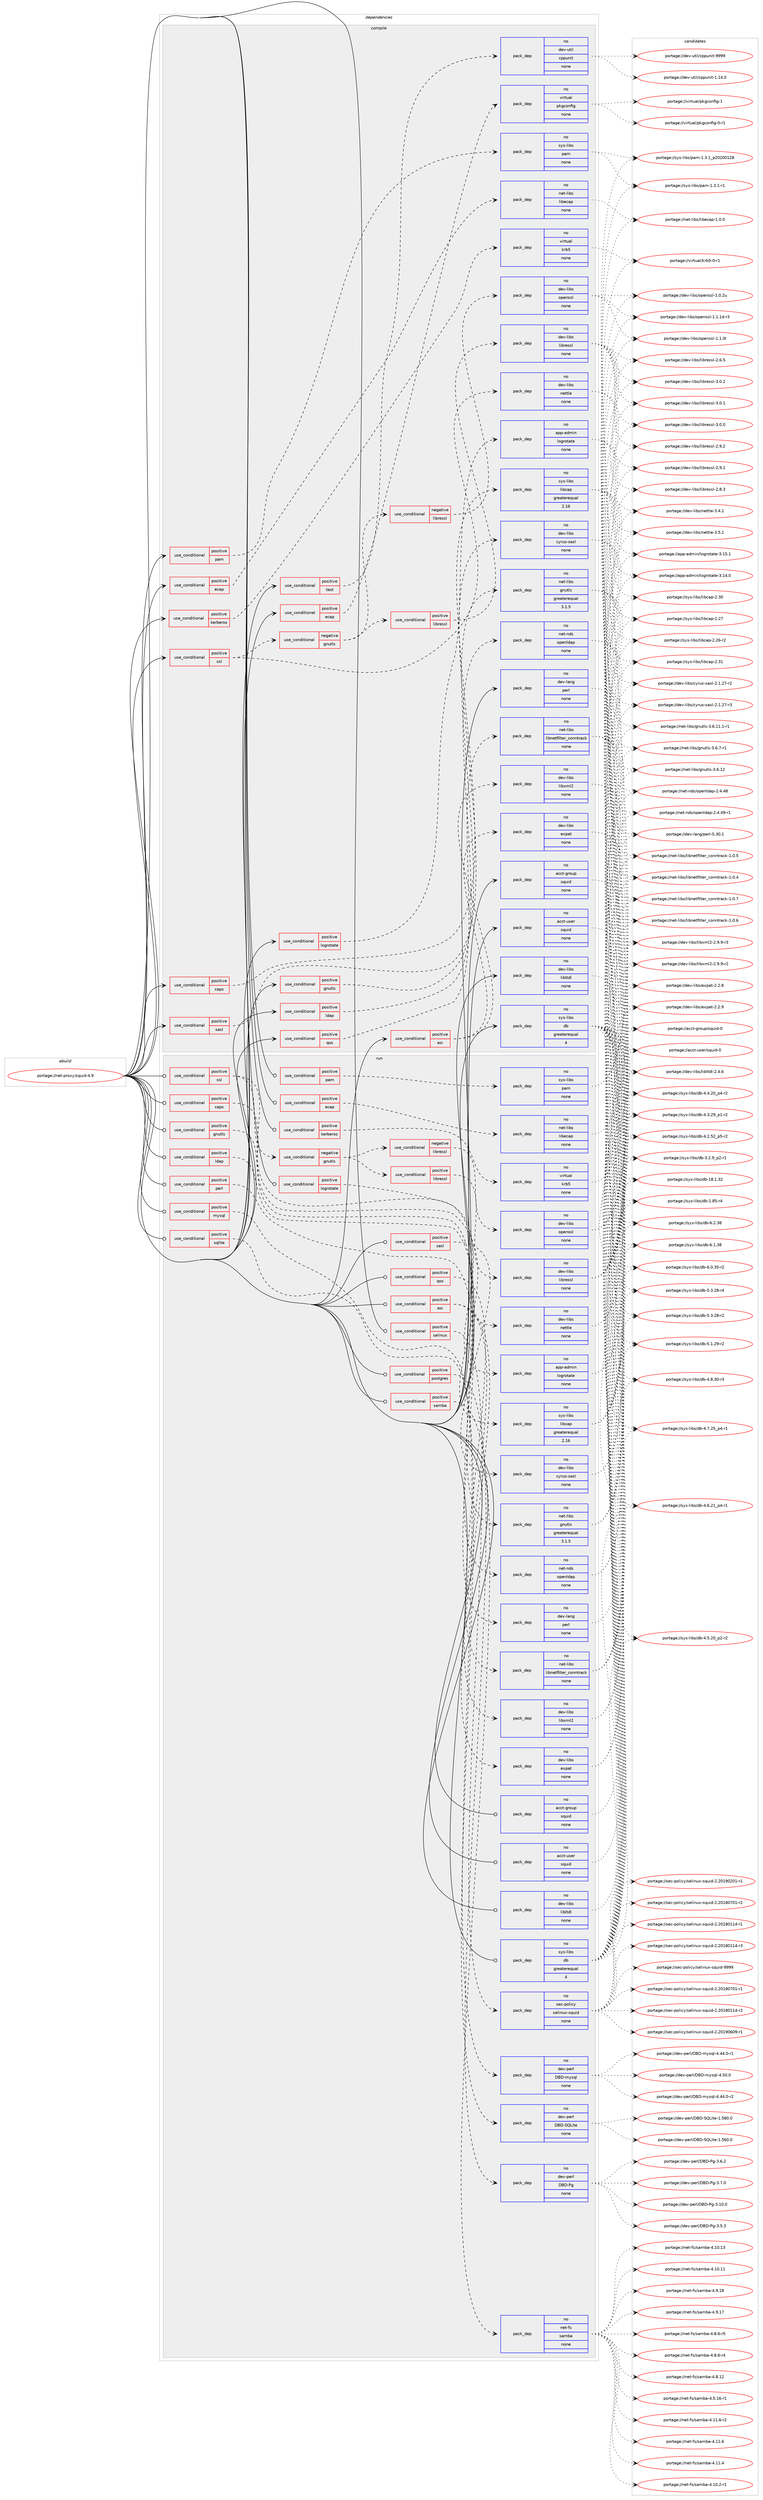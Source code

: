 digraph prolog {

# *************
# Graph options
# *************

newrank=true;
concentrate=true;
compound=true;
graph [rankdir=LR,fontname=Helvetica,fontsize=10,ranksep=1.5];#, ranksep=2.5, nodesep=0.2];
edge  [arrowhead=vee];
node  [fontname=Helvetica,fontsize=10];

# **********
# The ebuild
# **********

subgraph cluster_leftcol {
color=gray;
rank=same;
label=<<i>ebuild</i>>;
id [label="portage://net-proxy/squid-4.9", color=red, width=4, href="../net-proxy/squid-4.9.svg"];
}

# ****************
# The dependencies
# ****************

subgraph cluster_midcol {
color=gray;
label=<<i>dependencies</i>>;
subgraph cluster_compile {
fillcolor="#eeeeee";
style=filled;
label=<<i>compile</i>>;
subgraph cond23055 {
dependency114994 [label=<<TABLE BORDER="0" CELLBORDER="1" CELLSPACING="0" CELLPADDING="4"><TR><TD ROWSPAN="3" CELLPADDING="10">use_conditional</TD></TR><TR><TD>positive</TD></TR><TR><TD>caps</TD></TR></TABLE>>, shape=none, color=red];
subgraph pack90021 {
dependency114995 [label=<<TABLE BORDER="0" CELLBORDER="1" CELLSPACING="0" CELLPADDING="4" WIDTH="220"><TR><TD ROWSPAN="6" CELLPADDING="30">pack_dep</TD></TR><TR><TD WIDTH="110">no</TD></TR><TR><TD>sys-libs</TD></TR><TR><TD>libcap</TD></TR><TR><TD>greaterequal</TD></TR><TR><TD>2.16</TD></TR></TABLE>>, shape=none, color=blue];
}
dependency114994:e -> dependency114995:w [weight=20,style="dashed",arrowhead="vee"];
}
id:e -> dependency114994:w [weight=20,style="solid",arrowhead="vee"];
subgraph cond23056 {
dependency114996 [label=<<TABLE BORDER="0" CELLBORDER="1" CELLSPACING="0" CELLPADDING="4"><TR><TD ROWSPAN="3" CELLPADDING="10">use_conditional</TD></TR><TR><TD>positive</TD></TR><TR><TD>ecap</TD></TR></TABLE>>, shape=none, color=red];
subgraph pack90022 {
dependency114997 [label=<<TABLE BORDER="0" CELLBORDER="1" CELLSPACING="0" CELLPADDING="4" WIDTH="220"><TR><TD ROWSPAN="6" CELLPADDING="30">pack_dep</TD></TR><TR><TD WIDTH="110">no</TD></TR><TR><TD>net-libs</TD></TR><TR><TD>libecap</TD></TR><TR><TD>none</TD></TR><TR><TD></TD></TR></TABLE>>, shape=none, color=blue];
}
dependency114996:e -> dependency114997:w [weight=20,style="dashed",arrowhead="vee"];
}
id:e -> dependency114996:w [weight=20,style="solid",arrowhead="vee"];
subgraph cond23057 {
dependency114998 [label=<<TABLE BORDER="0" CELLBORDER="1" CELLSPACING="0" CELLPADDING="4"><TR><TD ROWSPAN="3" CELLPADDING="10">use_conditional</TD></TR><TR><TD>positive</TD></TR><TR><TD>ecap</TD></TR></TABLE>>, shape=none, color=red];
subgraph pack90023 {
dependency114999 [label=<<TABLE BORDER="0" CELLBORDER="1" CELLSPACING="0" CELLPADDING="4" WIDTH="220"><TR><TD ROWSPAN="6" CELLPADDING="30">pack_dep</TD></TR><TR><TD WIDTH="110">no</TD></TR><TR><TD>virtual</TD></TR><TR><TD>pkgconfig</TD></TR><TR><TD>none</TD></TR><TR><TD></TD></TR></TABLE>>, shape=none, color=blue];
}
dependency114998:e -> dependency114999:w [weight=20,style="dashed",arrowhead="vee"];
}
id:e -> dependency114998:w [weight=20,style="solid",arrowhead="vee"];
subgraph cond23058 {
dependency115000 [label=<<TABLE BORDER="0" CELLBORDER="1" CELLSPACING="0" CELLPADDING="4"><TR><TD ROWSPAN="3" CELLPADDING="10">use_conditional</TD></TR><TR><TD>positive</TD></TR><TR><TD>esi</TD></TR></TABLE>>, shape=none, color=red];
subgraph pack90024 {
dependency115001 [label=<<TABLE BORDER="0" CELLBORDER="1" CELLSPACING="0" CELLPADDING="4" WIDTH="220"><TR><TD ROWSPAN="6" CELLPADDING="30">pack_dep</TD></TR><TR><TD WIDTH="110">no</TD></TR><TR><TD>dev-libs</TD></TR><TR><TD>expat</TD></TR><TR><TD>none</TD></TR><TR><TD></TD></TR></TABLE>>, shape=none, color=blue];
}
dependency115000:e -> dependency115001:w [weight=20,style="dashed",arrowhead="vee"];
subgraph pack90025 {
dependency115002 [label=<<TABLE BORDER="0" CELLBORDER="1" CELLSPACING="0" CELLPADDING="4" WIDTH="220"><TR><TD ROWSPAN="6" CELLPADDING="30">pack_dep</TD></TR><TR><TD WIDTH="110">no</TD></TR><TR><TD>dev-libs</TD></TR><TR><TD>libxml2</TD></TR><TR><TD>none</TD></TR><TR><TD></TD></TR></TABLE>>, shape=none, color=blue];
}
dependency115000:e -> dependency115002:w [weight=20,style="dashed",arrowhead="vee"];
}
id:e -> dependency115000:w [weight=20,style="solid",arrowhead="vee"];
subgraph cond23059 {
dependency115003 [label=<<TABLE BORDER="0" CELLBORDER="1" CELLSPACING="0" CELLPADDING="4"><TR><TD ROWSPAN="3" CELLPADDING="10">use_conditional</TD></TR><TR><TD>positive</TD></TR><TR><TD>gnutls</TD></TR></TABLE>>, shape=none, color=red];
subgraph pack90026 {
dependency115004 [label=<<TABLE BORDER="0" CELLBORDER="1" CELLSPACING="0" CELLPADDING="4" WIDTH="220"><TR><TD ROWSPAN="6" CELLPADDING="30">pack_dep</TD></TR><TR><TD WIDTH="110">no</TD></TR><TR><TD>net-libs</TD></TR><TR><TD>gnutls</TD></TR><TR><TD>greaterequal</TD></TR><TR><TD>3.1.5</TD></TR></TABLE>>, shape=none, color=blue];
}
dependency115003:e -> dependency115004:w [weight=20,style="dashed",arrowhead="vee"];
}
id:e -> dependency115003:w [weight=20,style="solid",arrowhead="vee"];
subgraph cond23060 {
dependency115005 [label=<<TABLE BORDER="0" CELLBORDER="1" CELLSPACING="0" CELLPADDING="4"><TR><TD ROWSPAN="3" CELLPADDING="10">use_conditional</TD></TR><TR><TD>positive</TD></TR><TR><TD>kerberos</TD></TR></TABLE>>, shape=none, color=red];
subgraph pack90027 {
dependency115006 [label=<<TABLE BORDER="0" CELLBORDER="1" CELLSPACING="0" CELLPADDING="4" WIDTH="220"><TR><TD ROWSPAN="6" CELLPADDING="30">pack_dep</TD></TR><TR><TD WIDTH="110">no</TD></TR><TR><TD>virtual</TD></TR><TR><TD>krb5</TD></TR><TR><TD>none</TD></TR><TR><TD></TD></TR></TABLE>>, shape=none, color=blue];
}
dependency115005:e -> dependency115006:w [weight=20,style="dashed",arrowhead="vee"];
}
id:e -> dependency115005:w [weight=20,style="solid",arrowhead="vee"];
subgraph cond23061 {
dependency115007 [label=<<TABLE BORDER="0" CELLBORDER="1" CELLSPACING="0" CELLPADDING="4"><TR><TD ROWSPAN="3" CELLPADDING="10">use_conditional</TD></TR><TR><TD>positive</TD></TR><TR><TD>ldap</TD></TR></TABLE>>, shape=none, color=red];
subgraph pack90028 {
dependency115008 [label=<<TABLE BORDER="0" CELLBORDER="1" CELLSPACING="0" CELLPADDING="4" WIDTH="220"><TR><TD ROWSPAN="6" CELLPADDING="30">pack_dep</TD></TR><TR><TD WIDTH="110">no</TD></TR><TR><TD>net-nds</TD></TR><TR><TD>openldap</TD></TR><TR><TD>none</TD></TR><TR><TD></TD></TR></TABLE>>, shape=none, color=blue];
}
dependency115007:e -> dependency115008:w [weight=20,style="dashed",arrowhead="vee"];
}
id:e -> dependency115007:w [weight=20,style="solid",arrowhead="vee"];
subgraph cond23062 {
dependency115009 [label=<<TABLE BORDER="0" CELLBORDER="1" CELLSPACING="0" CELLPADDING="4"><TR><TD ROWSPAN="3" CELLPADDING="10">use_conditional</TD></TR><TR><TD>positive</TD></TR><TR><TD>logrotate</TD></TR></TABLE>>, shape=none, color=red];
subgraph pack90029 {
dependency115010 [label=<<TABLE BORDER="0" CELLBORDER="1" CELLSPACING="0" CELLPADDING="4" WIDTH="220"><TR><TD ROWSPAN="6" CELLPADDING="30">pack_dep</TD></TR><TR><TD WIDTH="110">no</TD></TR><TR><TD>app-admin</TD></TR><TR><TD>logrotate</TD></TR><TR><TD>none</TD></TR><TR><TD></TD></TR></TABLE>>, shape=none, color=blue];
}
dependency115009:e -> dependency115010:w [weight=20,style="dashed",arrowhead="vee"];
}
id:e -> dependency115009:w [weight=20,style="solid",arrowhead="vee"];
subgraph cond23063 {
dependency115011 [label=<<TABLE BORDER="0" CELLBORDER="1" CELLSPACING="0" CELLPADDING="4"><TR><TD ROWSPAN="3" CELLPADDING="10">use_conditional</TD></TR><TR><TD>positive</TD></TR><TR><TD>pam</TD></TR></TABLE>>, shape=none, color=red];
subgraph pack90030 {
dependency115012 [label=<<TABLE BORDER="0" CELLBORDER="1" CELLSPACING="0" CELLPADDING="4" WIDTH="220"><TR><TD ROWSPAN="6" CELLPADDING="30">pack_dep</TD></TR><TR><TD WIDTH="110">no</TD></TR><TR><TD>sys-libs</TD></TR><TR><TD>pam</TD></TR><TR><TD>none</TD></TR><TR><TD></TD></TR></TABLE>>, shape=none, color=blue];
}
dependency115011:e -> dependency115012:w [weight=20,style="dashed",arrowhead="vee"];
}
id:e -> dependency115011:w [weight=20,style="solid",arrowhead="vee"];
subgraph cond23064 {
dependency115013 [label=<<TABLE BORDER="0" CELLBORDER="1" CELLSPACING="0" CELLPADDING="4"><TR><TD ROWSPAN="3" CELLPADDING="10">use_conditional</TD></TR><TR><TD>positive</TD></TR><TR><TD>qos</TD></TR></TABLE>>, shape=none, color=red];
subgraph pack90031 {
dependency115014 [label=<<TABLE BORDER="0" CELLBORDER="1" CELLSPACING="0" CELLPADDING="4" WIDTH="220"><TR><TD ROWSPAN="6" CELLPADDING="30">pack_dep</TD></TR><TR><TD WIDTH="110">no</TD></TR><TR><TD>net-libs</TD></TR><TR><TD>libnetfilter_conntrack</TD></TR><TR><TD>none</TD></TR><TR><TD></TD></TR></TABLE>>, shape=none, color=blue];
}
dependency115013:e -> dependency115014:w [weight=20,style="dashed",arrowhead="vee"];
}
id:e -> dependency115013:w [weight=20,style="solid",arrowhead="vee"];
subgraph cond23065 {
dependency115015 [label=<<TABLE BORDER="0" CELLBORDER="1" CELLSPACING="0" CELLPADDING="4"><TR><TD ROWSPAN="3" CELLPADDING="10">use_conditional</TD></TR><TR><TD>positive</TD></TR><TR><TD>sasl</TD></TR></TABLE>>, shape=none, color=red];
subgraph pack90032 {
dependency115016 [label=<<TABLE BORDER="0" CELLBORDER="1" CELLSPACING="0" CELLPADDING="4" WIDTH="220"><TR><TD ROWSPAN="6" CELLPADDING="30">pack_dep</TD></TR><TR><TD WIDTH="110">no</TD></TR><TR><TD>dev-libs</TD></TR><TR><TD>cyrus-sasl</TD></TR><TR><TD>none</TD></TR><TR><TD></TD></TR></TABLE>>, shape=none, color=blue];
}
dependency115015:e -> dependency115016:w [weight=20,style="dashed",arrowhead="vee"];
}
id:e -> dependency115015:w [weight=20,style="solid",arrowhead="vee"];
subgraph cond23066 {
dependency115017 [label=<<TABLE BORDER="0" CELLBORDER="1" CELLSPACING="0" CELLPADDING="4"><TR><TD ROWSPAN="3" CELLPADDING="10">use_conditional</TD></TR><TR><TD>positive</TD></TR><TR><TD>ssl</TD></TR></TABLE>>, shape=none, color=red];
subgraph cond23067 {
dependency115018 [label=<<TABLE BORDER="0" CELLBORDER="1" CELLSPACING="0" CELLPADDING="4"><TR><TD ROWSPAN="3" CELLPADDING="10">use_conditional</TD></TR><TR><TD>negative</TD></TR><TR><TD>gnutls</TD></TR></TABLE>>, shape=none, color=red];
subgraph cond23068 {
dependency115019 [label=<<TABLE BORDER="0" CELLBORDER="1" CELLSPACING="0" CELLPADDING="4"><TR><TD ROWSPAN="3" CELLPADDING="10">use_conditional</TD></TR><TR><TD>positive</TD></TR><TR><TD>libressl</TD></TR></TABLE>>, shape=none, color=red];
subgraph pack90033 {
dependency115020 [label=<<TABLE BORDER="0" CELLBORDER="1" CELLSPACING="0" CELLPADDING="4" WIDTH="220"><TR><TD ROWSPAN="6" CELLPADDING="30">pack_dep</TD></TR><TR><TD WIDTH="110">no</TD></TR><TR><TD>dev-libs</TD></TR><TR><TD>libressl</TD></TR><TR><TD>none</TD></TR><TR><TD></TD></TR></TABLE>>, shape=none, color=blue];
}
dependency115019:e -> dependency115020:w [weight=20,style="dashed",arrowhead="vee"];
}
dependency115018:e -> dependency115019:w [weight=20,style="dashed",arrowhead="vee"];
subgraph cond23069 {
dependency115021 [label=<<TABLE BORDER="0" CELLBORDER="1" CELLSPACING="0" CELLPADDING="4"><TR><TD ROWSPAN="3" CELLPADDING="10">use_conditional</TD></TR><TR><TD>negative</TD></TR><TR><TD>libressl</TD></TR></TABLE>>, shape=none, color=red];
subgraph pack90034 {
dependency115022 [label=<<TABLE BORDER="0" CELLBORDER="1" CELLSPACING="0" CELLPADDING="4" WIDTH="220"><TR><TD ROWSPAN="6" CELLPADDING="30">pack_dep</TD></TR><TR><TD WIDTH="110">no</TD></TR><TR><TD>dev-libs</TD></TR><TR><TD>openssl</TD></TR><TR><TD>none</TD></TR><TR><TD></TD></TR></TABLE>>, shape=none, color=blue];
}
dependency115021:e -> dependency115022:w [weight=20,style="dashed",arrowhead="vee"];
}
dependency115018:e -> dependency115021:w [weight=20,style="dashed",arrowhead="vee"];
}
dependency115017:e -> dependency115018:w [weight=20,style="dashed",arrowhead="vee"];
subgraph pack90035 {
dependency115023 [label=<<TABLE BORDER="0" CELLBORDER="1" CELLSPACING="0" CELLPADDING="4" WIDTH="220"><TR><TD ROWSPAN="6" CELLPADDING="30">pack_dep</TD></TR><TR><TD WIDTH="110">no</TD></TR><TR><TD>dev-libs</TD></TR><TR><TD>nettle</TD></TR><TR><TD>none</TD></TR><TR><TD></TD></TR></TABLE>>, shape=none, color=blue];
}
dependency115017:e -> dependency115023:w [weight=20,style="dashed",arrowhead="vee"];
}
id:e -> dependency115017:w [weight=20,style="solid",arrowhead="vee"];
subgraph cond23070 {
dependency115024 [label=<<TABLE BORDER="0" CELLBORDER="1" CELLSPACING="0" CELLPADDING="4"><TR><TD ROWSPAN="3" CELLPADDING="10">use_conditional</TD></TR><TR><TD>positive</TD></TR><TR><TD>test</TD></TR></TABLE>>, shape=none, color=red];
subgraph pack90036 {
dependency115025 [label=<<TABLE BORDER="0" CELLBORDER="1" CELLSPACING="0" CELLPADDING="4" WIDTH="220"><TR><TD ROWSPAN="6" CELLPADDING="30">pack_dep</TD></TR><TR><TD WIDTH="110">no</TD></TR><TR><TD>dev-util</TD></TR><TR><TD>cppunit</TD></TR><TR><TD>none</TD></TR><TR><TD></TD></TR></TABLE>>, shape=none, color=blue];
}
dependency115024:e -> dependency115025:w [weight=20,style="dashed",arrowhead="vee"];
}
id:e -> dependency115024:w [weight=20,style="solid",arrowhead="vee"];
subgraph pack90037 {
dependency115026 [label=<<TABLE BORDER="0" CELLBORDER="1" CELLSPACING="0" CELLPADDING="4" WIDTH="220"><TR><TD ROWSPAN="6" CELLPADDING="30">pack_dep</TD></TR><TR><TD WIDTH="110">no</TD></TR><TR><TD>acct-group</TD></TR><TR><TD>squid</TD></TR><TR><TD>none</TD></TR><TR><TD></TD></TR></TABLE>>, shape=none, color=blue];
}
id:e -> dependency115026:w [weight=20,style="solid",arrowhead="vee"];
subgraph pack90038 {
dependency115027 [label=<<TABLE BORDER="0" CELLBORDER="1" CELLSPACING="0" CELLPADDING="4" WIDTH="220"><TR><TD ROWSPAN="6" CELLPADDING="30">pack_dep</TD></TR><TR><TD WIDTH="110">no</TD></TR><TR><TD>acct-user</TD></TR><TR><TD>squid</TD></TR><TR><TD>none</TD></TR><TR><TD></TD></TR></TABLE>>, shape=none, color=blue];
}
id:e -> dependency115027:w [weight=20,style="solid",arrowhead="vee"];
subgraph pack90039 {
dependency115028 [label=<<TABLE BORDER="0" CELLBORDER="1" CELLSPACING="0" CELLPADDING="4" WIDTH="220"><TR><TD ROWSPAN="6" CELLPADDING="30">pack_dep</TD></TR><TR><TD WIDTH="110">no</TD></TR><TR><TD>dev-lang</TD></TR><TR><TD>perl</TD></TR><TR><TD>none</TD></TR><TR><TD></TD></TR></TABLE>>, shape=none, color=blue];
}
id:e -> dependency115028:w [weight=20,style="solid",arrowhead="vee"];
subgraph pack90040 {
dependency115029 [label=<<TABLE BORDER="0" CELLBORDER="1" CELLSPACING="0" CELLPADDING="4" WIDTH="220"><TR><TD ROWSPAN="6" CELLPADDING="30">pack_dep</TD></TR><TR><TD WIDTH="110">no</TD></TR><TR><TD>dev-libs</TD></TR><TR><TD>libltdl</TD></TR><TR><TD>none</TD></TR><TR><TD></TD></TR></TABLE>>, shape=none, color=blue];
}
id:e -> dependency115029:w [weight=20,style="solid",arrowhead="vee"];
subgraph pack90041 {
dependency115030 [label=<<TABLE BORDER="0" CELLBORDER="1" CELLSPACING="0" CELLPADDING="4" WIDTH="220"><TR><TD ROWSPAN="6" CELLPADDING="30">pack_dep</TD></TR><TR><TD WIDTH="110">no</TD></TR><TR><TD>sys-libs</TD></TR><TR><TD>db</TD></TR><TR><TD>greaterequal</TD></TR><TR><TD>4</TD></TR></TABLE>>, shape=none, color=blue];
}
id:e -> dependency115030:w [weight=20,style="solid",arrowhead="vee"];
}
subgraph cluster_compileandrun {
fillcolor="#eeeeee";
style=filled;
label=<<i>compile and run</i>>;
}
subgraph cluster_run {
fillcolor="#eeeeee";
style=filled;
label=<<i>run</i>>;
subgraph cond23071 {
dependency115031 [label=<<TABLE BORDER="0" CELLBORDER="1" CELLSPACING="0" CELLPADDING="4"><TR><TD ROWSPAN="3" CELLPADDING="10">use_conditional</TD></TR><TR><TD>positive</TD></TR><TR><TD>caps</TD></TR></TABLE>>, shape=none, color=red];
subgraph pack90042 {
dependency115032 [label=<<TABLE BORDER="0" CELLBORDER="1" CELLSPACING="0" CELLPADDING="4" WIDTH="220"><TR><TD ROWSPAN="6" CELLPADDING="30">pack_dep</TD></TR><TR><TD WIDTH="110">no</TD></TR><TR><TD>sys-libs</TD></TR><TR><TD>libcap</TD></TR><TR><TD>greaterequal</TD></TR><TR><TD>2.16</TD></TR></TABLE>>, shape=none, color=blue];
}
dependency115031:e -> dependency115032:w [weight=20,style="dashed",arrowhead="vee"];
}
id:e -> dependency115031:w [weight=20,style="solid",arrowhead="odot"];
subgraph cond23072 {
dependency115033 [label=<<TABLE BORDER="0" CELLBORDER="1" CELLSPACING="0" CELLPADDING="4"><TR><TD ROWSPAN="3" CELLPADDING="10">use_conditional</TD></TR><TR><TD>positive</TD></TR><TR><TD>ecap</TD></TR></TABLE>>, shape=none, color=red];
subgraph pack90043 {
dependency115034 [label=<<TABLE BORDER="0" CELLBORDER="1" CELLSPACING="0" CELLPADDING="4" WIDTH="220"><TR><TD ROWSPAN="6" CELLPADDING="30">pack_dep</TD></TR><TR><TD WIDTH="110">no</TD></TR><TR><TD>net-libs</TD></TR><TR><TD>libecap</TD></TR><TR><TD>none</TD></TR><TR><TD></TD></TR></TABLE>>, shape=none, color=blue];
}
dependency115033:e -> dependency115034:w [weight=20,style="dashed",arrowhead="vee"];
}
id:e -> dependency115033:w [weight=20,style="solid",arrowhead="odot"];
subgraph cond23073 {
dependency115035 [label=<<TABLE BORDER="0" CELLBORDER="1" CELLSPACING="0" CELLPADDING="4"><TR><TD ROWSPAN="3" CELLPADDING="10">use_conditional</TD></TR><TR><TD>positive</TD></TR><TR><TD>esi</TD></TR></TABLE>>, shape=none, color=red];
subgraph pack90044 {
dependency115036 [label=<<TABLE BORDER="0" CELLBORDER="1" CELLSPACING="0" CELLPADDING="4" WIDTH="220"><TR><TD ROWSPAN="6" CELLPADDING="30">pack_dep</TD></TR><TR><TD WIDTH="110">no</TD></TR><TR><TD>dev-libs</TD></TR><TR><TD>expat</TD></TR><TR><TD>none</TD></TR><TR><TD></TD></TR></TABLE>>, shape=none, color=blue];
}
dependency115035:e -> dependency115036:w [weight=20,style="dashed",arrowhead="vee"];
subgraph pack90045 {
dependency115037 [label=<<TABLE BORDER="0" CELLBORDER="1" CELLSPACING="0" CELLPADDING="4" WIDTH="220"><TR><TD ROWSPAN="6" CELLPADDING="30">pack_dep</TD></TR><TR><TD WIDTH="110">no</TD></TR><TR><TD>dev-libs</TD></TR><TR><TD>libxml2</TD></TR><TR><TD>none</TD></TR><TR><TD></TD></TR></TABLE>>, shape=none, color=blue];
}
dependency115035:e -> dependency115037:w [weight=20,style="dashed",arrowhead="vee"];
}
id:e -> dependency115035:w [weight=20,style="solid",arrowhead="odot"];
subgraph cond23074 {
dependency115038 [label=<<TABLE BORDER="0" CELLBORDER="1" CELLSPACING="0" CELLPADDING="4"><TR><TD ROWSPAN="3" CELLPADDING="10">use_conditional</TD></TR><TR><TD>positive</TD></TR><TR><TD>gnutls</TD></TR></TABLE>>, shape=none, color=red];
subgraph pack90046 {
dependency115039 [label=<<TABLE BORDER="0" CELLBORDER="1" CELLSPACING="0" CELLPADDING="4" WIDTH="220"><TR><TD ROWSPAN="6" CELLPADDING="30">pack_dep</TD></TR><TR><TD WIDTH="110">no</TD></TR><TR><TD>net-libs</TD></TR><TR><TD>gnutls</TD></TR><TR><TD>greaterequal</TD></TR><TR><TD>3.1.5</TD></TR></TABLE>>, shape=none, color=blue];
}
dependency115038:e -> dependency115039:w [weight=20,style="dashed",arrowhead="vee"];
}
id:e -> dependency115038:w [weight=20,style="solid",arrowhead="odot"];
subgraph cond23075 {
dependency115040 [label=<<TABLE BORDER="0" CELLBORDER="1" CELLSPACING="0" CELLPADDING="4"><TR><TD ROWSPAN="3" CELLPADDING="10">use_conditional</TD></TR><TR><TD>positive</TD></TR><TR><TD>kerberos</TD></TR></TABLE>>, shape=none, color=red];
subgraph pack90047 {
dependency115041 [label=<<TABLE BORDER="0" CELLBORDER="1" CELLSPACING="0" CELLPADDING="4" WIDTH="220"><TR><TD ROWSPAN="6" CELLPADDING="30">pack_dep</TD></TR><TR><TD WIDTH="110">no</TD></TR><TR><TD>virtual</TD></TR><TR><TD>krb5</TD></TR><TR><TD>none</TD></TR><TR><TD></TD></TR></TABLE>>, shape=none, color=blue];
}
dependency115040:e -> dependency115041:w [weight=20,style="dashed",arrowhead="vee"];
}
id:e -> dependency115040:w [weight=20,style="solid",arrowhead="odot"];
subgraph cond23076 {
dependency115042 [label=<<TABLE BORDER="0" CELLBORDER="1" CELLSPACING="0" CELLPADDING="4"><TR><TD ROWSPAN="3" CELLPADDING="10">use_conditional</TD></TR><TR><TD>positive</TD></TR><TR><TD>ldap</TD></TR></TABLE>>, shape=none, color=red];
subgraph pack90048 {
dependency115043 [label=<<TABLE BORDER="0" CELLBORDER="1" CELLSPACING="0" CELLPADDING="4" WIDTH="220"><TR><TD ROWSPAN="6" CELLPADDING="30">pack_dep</TD></TR><TR><TD WIDTH="110">no</TD></TR><TR><TD>net-nds</TD></TR><TR><TD>openldap</TD></TR><TR><TD>none</TD></TR><TR><TD></TD></TR></TABLE>>, shape=none, color=blue];
}
dependency115042:e -> dependency115043:w [weight=20,style="dashed",arrowhead="vee"];
}
id:e -> dependency115042:w [weight=20,style="solid",arrowhead="odot"];
subgraph cond23077 {
dependency115044 [label=<<TABLE BORDER="0" CELLBORDER="1" CELLSPACING="0" CELLPADDING="4"><TR><TD ROWSPAN="3" CELLPADDING="10">use_conditional</TD></TR><TR><TD>positive</TD></TR><TR><TD>logrotate</TD></TR></TABLE>>, shape=none, color=red];
subgraph pack90049 {
dependency115045 [label=<<TABLE BORDER="0" CELLBORDER="1" CELLSPACING="0" CELLPADDING="4" WIDTH="220"><TR><TD ROWSPAN="6" CELLPADDING="30">pack_dep</TD></TR><TR><TD WIDTH="110">no</TD></TR><TR><TD>app-admin</TD></TR><TR><TD>logrotate</TD></TR><TR><TD>none</TD></TR><TR><TD></TD></TR></TABLE>>, shape=none, color=blue];
}
dependency115044:e -> dependency115045:w [weight=20,style="dashed",arrowhead="vee"];
}
id:e -> dependency115044:w [weight=20,style="solid",arrowhead="odot"];
subgraph cond23078 {
dependency115046 [label=<<TABLE BORDER="0" CELLBORDER="1" CELLSPACING="0" CELLPADDING="4"><TR><TD ROWSPAN="3" CELLPADDING="10">use_conditional</TD></TR><TR><TD>positive</TD></TR><TR><TD>mysql</TD></TR></TABLE>>, shape=none, color=red];
subgraph pack90050 {
dependency115047 [label=<<TABLE BORDER="0" CELLBORDER="1" CELLSPACING="0" CELLPADDING="4" WIDTH="220"><TR><TD ROWSPAN="6" CELLPADDING="30">pack_dep</TD></TR><TR><TD WIDTH="110">no</TD></TR><TR><TD>dev-perl</TD></TR><TR><TD>DBD-mysql</TD></TR><TR><TD>none</TD></TR><TR><TD></TD></TR></TABLE>>, shape=none, color=blue];
}
dependency115046:e -> dependency115047:w [weight=20,style="dashed",arrowhead="vee"];
}
id:e -> dependency115046:w [weight=20,style="solid",arrowhead="odot"];
subgraph cond23079 {
dependency115048 [label=<<TABLE BORDER="0" CELLBORDER="1" CELLSPACING="0" CELLPADDING="4"><TR><TD ROWSPAN="3" CELLPADDING="10">use_conditional</TD></TR><TR><TD>positive</TD></TR><TR><TD>pam</TD></TR></TABLE>>, shape=none, color=red];
subgraph pack90051 {
dependency115049 [label=<<TABLE BORDER="0" CELLBORDER="1" CELLSPACING="0" CELLPADDING="4" WIDTH="220"><TR><TD ROWSPAN="6" CELLPADDING="30">pack_dep</TD></TR><TR><TD WIDTH="110">no</TD></TR><TR><TD>sys-libs</TD></TR><TR><TD>pam</TD></TR><TR><TD>none</TD></TR><TR><TD></TD></TR></TABLE>>, shape=none, color=blue];
}
dependency115048:e -> dependency115049:w [weight=20,style="dashed",arrowhead="vee"];
}
id:e -> dependency115048:w [weight=20,style="solid",arrowhead="odot"];
subgraph cond23080 {
dependency115050 [label=<<TABLE BORDER="0" CELLBORDER="1" CELLSPACING="0" CELLPADDING="4"><TR><TD ROWSPAN="3" CELLPADDING="10">use_conditional</TD></TR><TR><TD>positive</TD></TR><TR><TD>perl</TD></TR></TABLE>>, shape=none, color=red];
subgraph pack90052 {
dependency115051 [label=<<TABLE BORDER="0" CELLBORDER="1" CELLSPACING="0" CELLPADDING="4" WIDTH="220"><TR><TD ROWSPAN="6" CELLPADDING="30">pack_dep</TD></TR><TR><TD WIDTH="110">no</TD></TR><TR><TD>dev-lang</TD></TR><TR><TD>perl</TD></TR><TR><TD>none</TD></TR><TR><TD></TD></TR></TABLE>>, shape=none, color=blue];
}
dependency115050:e -> dependency115051:w [weight=20,style="dashed",arrowhead="vee"];
}
id:e -> dependency115050:w [weight=20,style="solid",arrowhead="odot"];
subgraph cond23081 {
dependency115052 [label=<<TABLE BORDER="0" CELLBORDER="1" CELLSPACING="0" CELLPADDING="4"><TR><TD ROWSPAN="3" CELLPADDING="10">use_conditional</TD></TR><TR><TD>positive</TD></TR><TR><TD>postgres</TD></TR></TABLE>>, shape=none, color=red];
subgraph pack90053 {
dependency115053 [label=<<TABLE BORDER="0" CELLBORDER="1" CELLSPACING="0" CELLPADDING="4" WIDTH="220"><TR><TD ROWSPAN="6" CELLPADDING="30">pack_dep</TD></TR><TR><TD WIDTH="110">no</TD></TR><TR><TD>dev-perl</TD></TR><TR><TD>DBD-Pg</TD></TR><TR><TD>none</TD></TR><TR><TD></TD></TR></TABLE>>, shape=none, color=blue];
}
dependency115052:e -> dependency115053:w [weight=20,style="dashed",arrowhead="vee"];
}
id:e -> dependency115052:w [weight=20,style="solid",arrowhead="odot"];
subgraph cond23082 {
dependency115054 [label=<<TABLE BORDER="0" CELLBORDER="1" CELLSPACING="0" CELLPADDING="4"><TR><TD ROWSPAN="3" CELLPADDING="10">use_conditional</TD></TR><TR><TD>positive</TD></TR><TR><TD>qos</TD></TR></TABLE>>, shape=none, color=red];
subgraph pack90054 {
dependency115055 [label=<<TABLE BORDER="0" CELLBORDER="1" CELLSPACING="0" CELLPADDING="4" WIDTH="220"><TR><TD ROWSPAN="6" CELLPADDING="30">pack_dep</TD></TR><TR><TD WIDTH="110">no</TD></TR><TR><TD>net-libs</TD></TR><TR><TD>libnetfilter_conntrack</TD></TR><TR><TD>none</TD></TR><TR><TD></TD></TR></TABLE>>, shape=none, color=blue];
}
dependency115054:e -> dependency115055:w [weight=20,style="dashed",arrowhead="vee"];
}
id:e -> dependency115054:w [weight=20,style="solid",arrowhead="odot"];
subgraph cond23083 {
dependency115056 [label=<<TABLE BORDER="0" CELLBORDER="1" CELLSPACING="0" CELLPADDING="4"><TR><TD ROWSPAN="3" CELLPADDING="10">use_conditional</TD></TR><TR><TD>positive</TD></TR><TR><TD>samba</TD></TR></TABLE>>, shape=none, color=red];
subgraph pack90055 {
dependency115057 [label=<<TABLE BORDER="0" CELLBORDER="1" CELLSPACING="0" CELLPADDING="4" WIDTH="220"><TR><TD ROWSPAN="6" CELLPADDING="30">pack_dep</TD></TR><TR><TD WIDTH="110">no</TD></TR><TR><TD>net-fs</TD></TR><TR><TD>samba</TD></TR><TR><TD>none</TD></TR><TR><TD></TD></TR></TABLE>>, shape=none, color=blue];
}
dependency115056:e -> dependency115057:w [weight=20,style="dashed",arrowhead="vee"];
}
id:e -> dependency115056:w [weight=20,style="solid",arrowhead="odot"];
subgraph cond23084 {
dependency115058 [label=<<TABLE BORDER="0" CELLBORDER="1" CELLSPACING="0" CELLPADDING="4"><TR><TD ROWSPAN="3" CELLPADDING="10">use_conditional</TD></TR><TR><TD>positive</TD></TR><TR><TD>sasl</TD></TR></TABLE>>, shape=none, color=red];
subgraph pack90056 {
dependency115059 [label=<<TABLE BORDER="0" CELLBORDER="1" CELLSPACING="0" CELLPADDING="4" WIDTH="220"><TR><TD ROWSPAN="6" CELLPADDING="30">pack_dep</TD></TR><TR><TD WIDTH="110">no</TD></TR><TR><TD>dev-libs</TD></TR><TR><TD>cyrus-sasl</TD></TR><TR><TD>none</TD></TR><TR><TD></TD></TR></TABLE>>, shape=none, color=blue];
}
dependency115058:e -> dependency115059:w [weight=20,style="dashed",arrowhead="vee"];
}
id:e -> dependency115058:w [weight=20,style="solid",arrowhead="odot"];
subgraph cond23085 {
dependency115060 [label=<<TABLE BORDER="0" CELLBORDER="1" CELLSPACING="0" CELLPADDING="4"><TR><TD ROWSPAN="3" CELLPADDING="10">use_conditional</TD></TR><TR><TD>positive</TD></TR><TR><TD>selinux</TD></TR></TABLE>>, shape=none, color=red];
subgraph pack90057 {
dependency115061 [label=<<TABLE BORDER="0" CELLBORDER="1" CELLSPACING="0" CELLPADDING="4" WIDTH="220"><TR><TD ROWSPAN="6" CELLPADDING="30">pack_dep</TD></TR><TR><TD WIDTH="110">no</TD></TR><TR><TD>sec-policy</TD></TR><TR><TD>selinux-squid</TD></TR><TR><TD>none</TD></TR><TR><TD></TD></TR></TABLE>>, shape=none, color=blue];
}
dependency115060:e -> dependency115061:w [weight=20,style="dashed",arrowhead="vee"];
}
id:e -> dependency115060:w [weight=20,style="solid",arrowhead="odot"];
subgraph cond23086 {
dependency115062 [label=<<TABLE BORDER="0" CELLBORDER="1" CELLSPACING="0" CELLPADDING="4"><TR><TD ROWSPAN="3" CELLPADDING="10">use_conditional</TD></TR><TR><TD>positive</TD></TR><TR><TD>sqlite</TD></TR></TABLE>>, shape=none, color=red];
subgraph pack90058 {
dependency115063 [label=<<TABLE BORDER="0" CELLBORDER="1" CELLSPACING="0" CELLPADDING="4" WIDTH="220"><TR><TD ROWSPAN="6" CELLPADDING="30">pack_dep</TD></TR><TR><TD WIDTH="110">no</TD></TR><TR><TD>dev-perl</TD></TR><TR><TD>DBD-SQLite</TD></TR><TR><TD>none</TD></TR><TR><TD></TD></TR></TABLE>>, shape=none, color=blue];
}
dependency115062:e -> dependency115063:w [weight=20,style="dashed",arrowhead="vee"];
}
id:e -> dependency115062:w [weight=20,style="solid",arrowhead="odot"];
subgraph cond23087 {
dependency115064 [label=<<TABLE BORDER="0" CELLBORDER="1" CELLSPACING="0" CELLPADDING="4"><TR><TD ROWSPAN="3" CELLPADDING="10">use_conditional</TD></TR><TR><TD>positive</TD></TR><TR><TD>ssl</TD></TR></TABLE>>, shape=none, color=red];
subgraph cond23088 {
dependency115065 [label=<<TABLE BORDER="0" CELLBORDER="1" CELLSPACING="0" CELLPADDING="4"><TR><TD ROWSPAN="3" CELLPADDING="10">use_conditional</TD></TR><TR><TD>negative</TD></TR><TR><TD>gnutls</TD></TR></TABLE>>, shape=none, color=red];
subgraph cond23089 {
dependency115066 [label=<<TABLE BORDER="0" CELLBORDER="1" CELLSPACING="0" CELLPADDING="4"><TR><TD ROWSPAN="3" CELLPADDING="10">use_conditional</TD></TR><TR><TD>positive</TD></TR><TR><TD>libressl</TD></TR></TABLE>>, shape=none, color=red];
subgraph pack90059 {
dependency115067 [label=<<TABLE BORDER="0" CELLBORDER="1" CELLSPACING="0" CELLPADDING="4" WIDTH="220"><TR><TD ROWSPAN="6" CELLPADDING="30">pack_dep</TD></TR><TR><TD WIDTH="110">no</TD></TR><TR><TD>dev-libs</TD></TR><TR><TD>libressl</TD></TR><TR><TD>none</TD></TR><TR><TD></TD></TR></TABLE>>, shape=none, color=blue];
}
dependency115066:e -> dependency115067:w [weight=20,style="dashed",arrowhead="vee"];
}
dependency115065:e -> dependency115066:w [weight=20,style="dashed",arrowhead="vee"];
subgraph cond23090 {
dependency115068 [label=<<TABLE BORDER="0" CELLBORDER="1" CELLSPACING="0" CELLPADDING="4"><TR><TD ROWSPAN="3" CELLPADDING="10">use_conditional</TD></TR><TR><TD>negative</TD></TR><TR><TD>libressl</TD></TR></TABLE>>, shape=none, color=red];
subgraph pack90060 {
dependency115069 [label=<<TABLE BORDER="0" CELLBORDER="1" CELLSPACING="0" CELLPADDING="4" WIDTH="220"><TR><TD ROWSPAN="6" CELLPADDING="30">pack_dep</TD></TR><TR><TD WIDTH="110">no</TD></TR><TR><TD>dev-libs</TD></TR><TR><TD>openssl</TD></TR><TR><TD>none</TD></TR><TR><TD></TD></TR></TABLE>>, shape=none, color=blue];
}
dependency115068:e -> dependency115069:w [weight=20,style="dashed",arrowhead="vee"];
}
dependency115065:e -> dependency115068:w [weight=20,style="dashed",arrowhead="vee"];
}
dependency115064:e -> dependency115065:w [weight=20,style="dashed",arrowhead="vee"];
subgraph pack90061 {
dependency115070 [label=<<TABLE BORDER="0" CELLBORDER="1" CELLSPACING="0" CELLPADDING="4" WIDTH="220"><TR><TD ROWSPAN="6" CELLPADDING="30">pack_dep</TD></TR><TR><TD WIDTH="110">no</TD></TR><TR><TD>dev-libs</TD></TR><TR><TD>nettle</TD></TR><TR><TD>none</TD></TR><TR><TD></TD></TR></TABLE>>, shape=none, color=blue];
}
dependency115064:e -> dependency115070:w [weight=20,style="dashed",arrowhead="vee"];
}
id:e -> dependency115064:w [weight=20,style="solid",arrowhead="odot"];
subgraph pack90062 {
dependency115071 [label=<<TABLE BORDER="0" CELLBORDER="1" CELLSPACING="0" CELLPADDING="4" WIDTH="220"><TR><TD ROWSPAN="6" CELLPADDING="30">pack_dep</TD></TR><TR><TD WIDTH="110">no</TD></TR><TR><TD>acct-group</TD></TR><TR><TD>squid</TD></TR><TR><TD>none</TD></TR><TR><TD></TD></TR></TABLE>>, shape=none, color=blue];
}
id:e -> dependency115071:w [weight=20,style="solid",arrowhead="odot"];
subgraph pack90063 {
dependency115072 [label=<<TABLE BORDER="0" CELLBORDER="1" CELLSPACING="0" CELLPADDING="4" WIDTH="220"><TR><TD ROWSPAN="6" CELLPADDING="30">pack_dep</TD></TR><TR><TD WIDTH="110">no</TD></TR><TR><TD>acct-user</TD></TR><TR><TD>squid</TD></TR><TR><TD>none</TD></TR><TR><TD></TD></TR></TABLE>>, shape=none, color=blue];
}
id:e -> dependency115072:w [weight=20,style="solid",arrowhead="odot"];
subgraph pack90064 {
dependency115073 [label=<<TABLE BORDER="0" CELLBORDER="1" CELLSPACING="0" CELLPADDING="4" WIDTH="220"><TR><TD ROWSPAN="6" CELLPADDING="30">pack_dep</TD></TR><TR><TD WIDTH="110">no</TD></TR><TR><TD>dev-libs</TD></TR><TR><TD>libltdl</TD></TR><TR><TD>none</TD></TR><TR><TD></TD></TR></TABLE>>, shape=none, color=blue];
}
id:e -> dependency115073:w [weight=20,style="solid",arrowhead="odot"];
subgraph pack90065 {
dependency115074 [label=<<TABLE BORDER="0" CELLBORDER="1" CELLSPACING="0" CELLPADDING="4" WIDTH="220"><TR><TD ROWSPAN="6" CELLPADDING="30">pack_dep</TD></TR><TR><TD WIDTH="110">no</TD></TR><TR><TD>sys-libs</TD></TR><TR><TD>db</TD></TR><TR><TD>greaterequal</TD></TR><TR><TD>4</TD></TR></TABLE>>, shape=none, color=blue];
}
id:e -> dependency115074:w [weight=20,style="solid",arrowhead="odot"];
}
}

# **************
# The candidates
# **************

subgraph cluster_choices {
rank=same;
color=gray;
label=<<i>candidates</i>>;

subgraph choice90021 {
color=black;
nodesep=1;
choice1151211154510810598115471081059899971124550465149 [label="portage://sys-libs/libcap-2.31", color=red, width=4,href="../sys-libs/libcap-2.31.svg"];
choice1151211154510810598115471081059899971124550465148 [label="portage://sys-libs/libcap-2.30", color=red, width=4,href="../sys-libs/libcap-2.30.svg"];
choice1151211154510810598115471081059899971124550465055 [label="portage://sys-libs/libcap-2.27", color=red, width=4,href="../sys-libs/libcap-2.27.svg"];
choice11512111545108105981154710810598999711245504650544511450 [label="portage://sys-libs/libcap-2.26-r2", color=red, width=4,href="../sys-libs/libcap-2.26-r2.svg"];
dependency114995:e -> choice1151211154510810598115471081059899971124550465149:w [style=dotted,weight="100"];
dependency114995:e -> choice1151211154510810598115471081059899971124550465148:w [style=dotted,weight="100"];
dependency114995:e -> choice1151211154510810598115471081059899971124550465055:w [style=dotted,weight="100"];
dependency114995:e -> choice11512111545108105981154710810598999711245504650544511450:w [style=dotted,weight="100"];
}
subgraph choice90022 {
color=black;
nodesep=1;
choice110101116451081059811547108105981019997112454946484648 [label="portage://net-libs/libecap-1.0.0", color=red, width=4,href="../net-libs/libecap-1.0.0.svg"];
dependency114997:e -> choice110101116451081059811547108105981019997112454946484648:w [style=dotted,weight="100"];
}
subgraph choice90023 {
color=black;
nodesep=1;
choice1181051141161179710847112107103991111101021051034549 [label="portage://virtual/pkgconfig-1", color=red, width=4,href="../virtual/pkgconfig-1.svg"];
choice11810511411611797108471121071039911111010210510345484511449 [label="portage://virtual/pkgconfig-0-r1", color=red, width=4,href="../virtual/pkgconfig-0-r1.svg"];
dependency114999:e -> choice1181051141161179710847112107103991111101021051034549:w [style=dotted,weight="100"];
dependency114999:e -> choice11810511411611797108471121071039911111010210510345484511449:w [style=dotted,weight="100"];
}
subgraph choice90024 {
color=black;
nodesep=1;
choice10010111845108105981154710112011297116455046504657 [label="portage://dev-libs/expat-2.2.9", color=red, width=4,href="../dev-libs/expat-2.2.9.svg"];
choice10010111845108105981154710112011297116455046504656 [label="portage://dev-libs/expat-2.2.8", color=red, width=4,href="../dev-libs/expat-2.2.8.svg"];
dependency115001:e -> choice10010111845108105981154710112011297116455046504657:w [style=dotted,weight="100"];
dependency115001:e -> choice10010111845108105981154710112011297116455046504656:w [style=dotted,weight="100"];
}
subgraph choice90025 {
color=black;
nodesep=1;
choice10010111845108105981154710810598120109108504550465746574511451 [label="portage://dev-libs/libxml2-2.9.9-r3", color=red, width=4,href="../dev-libs/libxml2-2.9.9-r3.svg"];
choice10010111845108105981154710810598120109108504550465746574511450 [label="portage://dev-libs/libxml2-2.9.9-r2", color=red, width=4,href="../dev-libs/libxml2-2.9.9-r2.svg"];
dependency115002:e -> choice10010111845108105981154710810598120109108504550465746574511451:w [style=dotted,weight="100"];
dependency115002:e -> choice10010111845108105981154710810598120109108504550465746574511450:w [style=dotted,weight="100"];
}
subgraph choice90026 {
color=black;
nodesep=1;
choice1101011164510810598115471031101171161081154551465446554511449 [label="portage://net-libs/gnutls-3.6.7-r1", color=red, width=4,href="../net-libs/gnutls-3.6.7-r1.svg"];
choice11010111645108105981154710311011711610811545514654464950 [label="portage://net-libs/gnutls-3.6.12", color=red, width=4,href="../net-libs/gnutls-3.6.12.svg"];
choice1101011164510810598115471031101171161081154551465446494946494511449 [label="portage://net-libs/gnutls-3.6.11.1-r1", color=red, width=4,href="../net-libs/gnutls-3.6.11.1-r1.svg"];
dependency115004:e -> choice1101011164510810598115471031101171161081154551465446554511449:w [style=dotted,weight="100"];
dependency115004:e -> choice11010111645108105981154710311011711610811545514654464950:w [style=dotted,weight="100"];
dependency115004:e -> choice1101011164510810598115471031101171161081154551465446494946494511449:w [style=dotted,weight="100"];
}
subgraph choice90027 {
color=black;
nodesep=1;
choice1181051141161179710847107114985345484511449 [label="portage://virtual/krb5-0-r1", color=red, width=4,href="../virtual/krb5-0-r1.svg"];
dependency115006:e -> choice1181051141161179710847107114985345484511449:w [style=dotted,weight="100"];
}
subgraph choice90028 {
color=black;
nodesep=1;
choice110101116451101001154711111210111010810097112455046524652574511449 [label="portage://net-nds/openldap-2.4.49-r1", color=red, width=4,href="../net-nds/openldap-2.4.49-r1.svg"];
choice11010111645110100115471111121011101081009711245504652465256 [label="portage://net-nds/openldap-2.4.48", color=red, width=4,href="../net-nds/openldap-2.4.48.svg"];
dependency115008:e -> choice110101116451101001154711111210111010810097112455046524652574511449:w [style=dotted,weight="100"];
dependency115008:e -> choice11010111645110100115471111121011101081009711245504652465256:w [style=dotted,weight="100"];
}
subgraph choice90029 {
color=black;
nodesep=1;
choice971121124597100109105110471081111031141111169711610145514649534649 [label="portage://app-admin/logrotate-3.15.1", color=red, width=4,href="../app-admin/logrotate-3.15.1.svg"];
choice971121124597100109105110471081111031141111169711610145514649524648 [label="portage://app-admin/logrotate-3.14.0", color=red, width=4,href="../app-admin/logrotate-3.14.0.svg"];
dependency115010:e -> choice971121124597100109105110471081111031141111169711610145514649534649:w [style=dotted,weight="100"];
dependency115010:e -> choice971121124597100109105110471081111031141111169711610145514649524648:w [style=dotted,weight="100"];
}
subgraph choice90030 {
color=black;
nodesep=1;
choice11512111545108105981154711297109454946514649951125048504848495056 [label="portage://sys-libs/pam-1.3.1_p20200128", color=red, width=4,href="../sys-libs/pam-1.3.1_p20200128.svg"];
choice115121115451081059811547112971094549465146494511449 [label="portage://sys-libs/pam-1.3.1-r1", color=red, width=4,href="../sys-libs/pam-1.3.1-r1.svg"];
dependency115012:e -> choice11512111545108105981154711297109454946514649951125048504848495056:w [style=dotted,weight="100"];
dependency115012:e -> choice115121115451081059811547112971094549465146494511449:w [style=dotted,weight="100"];
}
subgraph choice90031 {
color=black;
nodesep=1;
choice1101011164510810598115471081059811010111610210510811610111495991111101101161149799107454946484655 [label="portage://net-libs/libnetfilter_conntrack-1.0.7", color=red, width=4,href="../net-libs/libnetfilter_conntrack-1.0.7.svg"];
choice1101011164510810598115471081059811010111610210510811610111495991111101101161149799107454946484654 [label="portage://net-libs/libnetfilter_conntrack-1.0.6", color=red, width=4,href="../net-libs/libnetfilter_conntrack-1.0.6.svg"];
choice1101011164510810598115471081059811010111610210510811610111495991111101101161149799107454946484653 [label="portage://net-libs/libnetfilter_conntrack-1.0.5", color=red, width=4,href="../net-libs/libnetfilter_conntrack-1.0.5.svg"];
choice1101011164510810598115471081059811010111610210510811610111495991111101101161149799107454946484652 [label="portage://net-libs/libnetfilter_conntrack-1.0.4", color=red, width=4,href="../net-libs/libnetfilter_conntrack-1.0.4.svg"];
dependency115014:e -> choice1101011164510810598115471081059811010111610210510811610111495991111101101161149799107454946484655:w [style=dotted,weight="100"];
dependency115014:e -> choice1101011164510810598115471081059811010111610210510811610111495991111101101161149799107454946484654:w [style=dotted,weight="100"];
dependency115014:e -> choice1101011164510810598115471081059811010111610210510811610111495991111101101161149799107454946484653:w [style=dotted,weight="100"];
dependency115014:e -> choice1101011164510810598115471081059811010111610210510811610111495991111101101161149799107454946484652:w [style=dotted,weight="100"];
}
subgraph choice90032 {
color=black;
nodesep=1;
choice100101118451081059811547991211141171154511597115108455046494650554511451 [label="portage://dev-libs/cyrus-sasl-2.1.27-r3", color=red, width=4,href="../dev-libs/cyrus-sasl-2.1.27-r3.svg"];
choice100101118451081059811547991211141171154511597115108455046494650554511450 [label="portage://dev-libs/cyrus-sasl-2.1.27-r2", color=red, width=4,href="../dev-libs/cyrus-sasl-2.1.27-r2.svg"];
dependency115016:e -> choice100101118451081059811547991211141171154511597115108455046494650554511451:w [style=dotted,weight="100"];
dependency115016:e -> choice100101118451081059811547991211141171154511597115108455046494650554511450:w [style=dotted,weight="100"];
}
subgraph choice90033 {
color=black;
nodesep=1;
choice10010111845108105981154710810598114101115115108455146484650 [label="portage://dev-libs/libressl-3.0.2", color=red, width=4,href="../dev-libs/libressl-3.0.2.svg"];
choice10010111845108105981154710810598114101115115108455146484649 [label="portage://dev-libs/libressl-3.0.1", color=red, width=4,href="../dev-libs/libressl-3.0.1.svg"];
choice10010111845108105981154710810598114101115115108455146484648 [label="portage://dev-libs/libressl-3.0.0", color=red, width=4,href="../dev-libs/libressl-3.0.0.svg"];
choice10010111845108105981154710810598114101115115108455046574650 [label="portage://dev-libs/libressl-2.9.2", color=red, width=4,href="../dev-libs/libressl-2.9.2.svg"];
choice10010111845108105981154710810598114101115115108455046574649 [label="portage://dev-libs/libressl-2.9.1", color=red, width=4,href="../dev-libs/libressl-2.9.1.svg"];
choice10010111845108105981154710810598114101115115108455046564651 [label="portage://dev-libs/libressl-2.8.3", color=red, width=4,href="../dev-libs/libressl-2.8.3.svg"];
choice10010111845108105981154710810598114101115115108455046544653 [label="portage://dev-libs/libressl-2.6.5", color=red, width=4,href="../dev-libs/libressl-2.6.5.svg"];
dependency115020:e -> choice10010111845108105981154710810598114101115115108455146484650:w [style=dotted,weight="100"];
dependency115020:e -> choice10010111845108105981154710810598114101115115108455146484649:w [style=dotted,weight="100"];
dependency115020:e -> choice10010111845108105981154710810598114101115115108455146484648:w [style=dotted,weight="100"];
dependency115020:e -> choice10010111845108105981154710810598114101115115108455046574650:w [style=dotted,weight="100"];
dependency115020:e -> choice10010111845108105981154710810598114101115115108455046574649:w [style=dotted,weight="100"];
dependency115020:e -> choice10010111845108105981154710810598114101115115108455046564651:w [style=dotted,weight="100"];
dependency115020:e -> choice10010111845108105981154710810598114101115115108455046544653:w [style=dotted,weight="100"];
}
subgraph choice90034 {
color=black;
nodesep=1;
choice1001011184510810598115471111121011101151151084549464946491004511451 [label="portage://dev-libs/openssl-1.1.1d-r3", color=red, width=4,href="../dev-libs/openssl-1.1.1d-r3.svg"];
choice100101118451081059811547111112101110115115108454946494648108 [label="portage://dev-libs/openssl-1.1.0l", color=red, width=4,href="../dev-libs/openssl-1.1.0l.svg"];
choice100101118451081059811547111112101110115115108454946484650117 [label="portage://dev-libs/openssl-1.0.2u", color=red, width=4,href="../dev-libs/openssl-1.0.2u.svg"];
dependency115022:e -> choice1001011184510810598115471111121011101151151084549464946491004511451:w [style=dotted,weight="100"];
dependency115022:e -> choice100101118451081059811547111112101110115115108454946494648108:w [style=dotted,weight="100"];
dependency115022:e -> choice100101118451081059811547111112101110115115108454946484650117:w [style=dotted,weight="100"];
}
subgraph choice90035 {
color=black;
nodesep=1;
choice100101118451081059811547110101116116108101455146534649 [label="portage://dev-libs/nettle-3.5.1", color=red, width=4,href="../dev-libs/nettle-3.5.1.svg"];
choice100101118451081059811547110101116116108101455146524649 [label="portage://dev-libs/nettle-3.4.1", color=red, width=4,href="../dev-libs/nettle-3.4.1.svg"];
dependency115023:e -> choice100101118451081059811547110101116116108101455146534649:w [style=dotted,weight="100"];
dependency115023:e -> choice100101118451081059811547110101116116108101455146524649:w [style=dotted,weight="100"];
}
subgraph choice90036 {
color=black;
nodesep=1;
choice1001011184511711610510847991121121171101051164557575757 [label="portage://dev-util/cppunit-9999", color=red, width=4,href="../dev-util/cppunit-9999.svg"];
choice10010111845117116105108479911211211711010511645494649524648 [label="portage://dev-util/cppunit-1.14.0", color=red, width=4,href="../dev-util/cppunit-1.14.0.svg"];
dependency115025:e -> choice1001011184511711610510847991121121171101051164557575757:w [style=dotted,weight="100"];
dependency115025:e -> choice10010111845117116105108479911211211711010511645494649524648:w [style=dotted,weight="100"];
}
subgraph choice90037 {
color=black;
nodesep=1;
choice97999911645103114111117112471151131171051004548 [label="portage://acct-group/squid-0", color=red, width=4,href="../acct-group/squid-0.svg"];
dependency115026:e -> choice97999911645103114111117112471151131171051004548:w [style=dotted,weight="100"];
}
subgraph choice90038 {
color=black;
nodesep=1;
choice97999911645117115101114471151131171051004548 [label="portage://acct-user/squid-0", color=red, width=4,href="../acct-user/squid-0.svg"];
dependency115027:e -> choice97999911645117115101114471151131171051004548:w [style=dotted,weight="100"];
}
subgraph choice90039 {
color=black;
nodesep=1;
choice10010111845108971101034711210111410845534651484649 [label="portage://dev-lang/perl-5.30.1", color=red, width=4,href="../dev-lang/perl-5.30.1.svg"];
dependency115028:e -> choice10010111845108971101034711210111410845534651484649:w [style=dotted,weight="100"];
}
subgraph choice90040 {
color=black;
nodesep=1;
choice10010111845108105981154710810598108116100108455046524654 [label="portage://dev-libs/libltdl-2.4.6", color=red, width=4,href="../dev-libs/libltdl-2.4.6.svg"];
dependency115029:e -> choice10010111845108105981154710810598108116100108455046524654:w [style=dotted,weight="100"];
}
subgraph choice90041 {
color=black;
nodesep=1;
choice1151211154510810598115471009845544650465156 [label="portage://sys-libs/db-6.2.38", color=red, width=4,href="../sys-libs/db-6.2.38.svg"];
choice1151211154510810598115471009845544649465156 [label="portage://sys-libs/db-6.1.38", color=red, width=4,href="../sys-libs/db-6.1.38.svg"];
choice11512111545108105981154710098455446484651534511450 [label="portage://sys-libs/db-6.0.35-r2", color=red, width=4,href="../sys-libs/db-6.0.35-r2.svg"];
choice11512111545108105981154710098455346514650564511452 [label="portage://sys-libs/db-5.3.28-r4", color=red, width=4,href="../sys-libs/db-5.3.28-r4.svg"];
choice11512111545108105981154710098455346514650564511450 [label="portage://sys-libs/db-5.3.28-r2", color=red, width=4,href="../sys-libs/db-5.3.28-r2.svg"];
choice11512111545108105981154710098455346494650574511450 [label="portage://sys-libs/db-5.1.29-r2", color=red, width=4,href="../sys-libs/db-5.1.29-r2.svg"];
choice11512111545108105981154710098455246564651484511451 [label="portage://sys-libs/db-4.8.30-r3", color=red, width=4,href="../sys-libs/db-4.8.30-r3.svg"];
choice115121115451081059811547100984552465546505395112524511449 [label="portage://sys-libs/db-4.7.25_p4-r1", color=red, width=4,href="../sys-libs/db-4.7.25_p4-r1.svg"];
choice115121115451081059811547100984552465446504995112524511449 [label="portage://sys-libs/db-4.6.21_p4-r1", color=red, width=4,href="../sys-libs/db-4.6.21_p4-r1.svg"];
choice115121115451081059811547100984552465346504895112504511450 [label="portage://sys-libs/db-4.5.20_p2-r2", color=red, width=4,href="../sys-libs/db-4.5.20_p2-r2.svg"];
choice115121115451081059811547100984552465246504895112524511450 [label="portage://sys-libs/db-4.4.20_p4-r2", color=red, width=4,href="../sys-libs/db-4.4.20_p4-r2.svg"];
choice115121115451081059811547100984552465146505795112494511450 [label="portage://sys-libs/db-4.3.29_p1-r2", color=red, width=4,href="../sys-libs/db-4.3.29_p1-r2.svg"];
choice115121115451081059811547100984552465046535095112534511450 [label="portage://sys-libs/db-4.2.52_p5-r2", color=red, width=4,href="../sys-libs/db-4.2.52_p5-r2.svg"];
choice1151211154510810598115471009845514650465795112504511449 [label="portage://sys-libs/db-3.2.9_p2-r1", color=red, width=4,href="../sys-libs/db-3.2.9_p2-r1.svg"];
choice115121115451081059811547100984549564649465150 [label="portage://sys-libs/db-18.1.32", color=red, width=4,href="../sys-libs/db-18.1.32.svg"];
choice1151211154510810598115471009845494656534511452 [label="portage://sys-libs/db-1.85-r4", color=red, width=4,href="../sys-libs/db-1.85-r4.svg"];
dependency115030:e -> choice1151211154510810598115471009845544650465156:w [style=dotted,weight="100"];
dependency115030:e -> choice1151211154510810598115471009845544649465156:w [style=dotted,weight="100"];
dependency115030:e -> choice11512111545108105981154710098455446484651534511450:w [style=dotted,weight="100"];
dependency115030:e -> choice11512111545108105981154710098455346514650564511452:w [style=dotted,weight="100"];
dependency115030:e -> choice11512111545108105981154710098455346514650564511450:w [style=dotted,weight="100"];
dependency115030:e -> choice11512111545108105981154710098455346494650574511450:w [style=dotted,weight="100"];
dependency115030:e -> choice11512111545108105981154710098455246564651484511451:w [style=dotted,weight="100"];
dependency115030:e -> choice115121115451081059811547100984552465546505395112524511449:w [style=dotted,weight="100"];
dependency115030:e -> choice115121115451081059811547100984552465446504995112524511449:w [style=dotted,weight="100"];
dependency115030:e -> choice115121115451081059811547100984552465346504895112504511450:w [style=dotted,weight="100"];
dependency115030:e -> choice115121115451081059811547100984552465246504895112524511450:w [style=dotted,weight="100"];
dependency115030:e -> choice115121115451081059811547100984552465146505795112494511450:w [style=dotted,weight="100"];
dependency115030:e -> choice115121115451081059811547100984552465046535095112534511450:w [style=dotted,weight="100"];
dependency115030:e -> choice1151211154510810598115471009845514650465795112504511449:w [style=dotted,weight="100"];
dependency115030:e -> choice115121115451081059811547100984549564649465150:w [style=dotted,weight="100"];
dependency115030:e -> choice1151211154510810598115471009845494656534511452:w [style=dotted,weight="100"];
}
subgraph choice90042 {
color=black;
nodesep=1;
choice1151211154510810598115471081059899971124550465149 [label="portage://sys-libs/libcap-2.31", color=red, width=4,href="../sys-libs/libcap-2.31.svg"];
choice1151211154510810598115471081059899971124550465148 [label="portage://sys-libs/libcap-2.30", color=red, width=4,href="../sys-libs/libcap-2.30.svg"];
choice1151211154510810598115471081059899971124550465055 [label="portage://sys-libs/libcap-2.27", color=red, width=4,href="../sys-libs/libcap-2.27.svg"];
choice11512111545108105981154710810598999711245504650544511450 [label="portage://sys-libs/libcap-2.26-r2", color=red, width=4,href="../sys-libs/libcap-2.26-r2.svg"];
dependency115032:e -> choice1151211154510810598115471081059899971124550465149:w [style=dotted,weight="100"];
dependency115032:e -> choice1151211154510810598115471081059899971124550465148:w [style=dotted,weight="100"];
dependency115032:e -> choice1151211154510810598115471081059899971124550465055:w [style=dotted,weight="100"];
dependency115032:e -> choice11512111545108105981154710810598999711245504650544511450:w [style=dotted,weight="100"];
}
subgraph choice90043 {
color=black;
nodesep=1;
choice110101116451081059811547108105981019997112454946484648 [label="portage://net-libs/libecap-1.0.0", color=red, width=4,href="../net-libs/libecap-1.0.0.svg"];
dependency115034:e -> choice110101116451081059811547108105981019997112454946484648:w [style=dotted,weight="100"];
}
subgraph choice90044 {
color=black;
nodesep=1;
choice10010111845108105981154710112011297116455046504657 [label="portage://dev-libs/expat-2.2.9", color=red, width=4,href="../dev-libs/expat-2.2.9.svg"];
choice10010111845108105981154710112011297116455046504656 [label="portage://dev-libs/expat-2.2.8", color=red, width=4,href="../dev-libs/expat-2.2.8.svg"];
dependency115036:e -> choice10010111845108105981154710112011297116455046504657:w [style=dotted,weight="100"];
dependency115036:e -> choice10010111845108105981154710112011297116455046504656:w [style=dotted,weight="100"];
}
subgraph choice90045 {
color=black;
nodesep=1;
choice10010111845108105981154710810598120109108504550465746574511451 [label="portage://dev-libs/libxml2-2.9.9-r3", color=red, width=4,href="../dev-libs/libxml2-2.9.9-r3.svg"];
choice10010111845108105981154710810598120109108504550465746574511450 [label="portage://dev-libs/libxml2-2.9.9-r2", color=red, width=4,href="../dev-libs/libxml2-2.9.9-r2.svg"];
dependency115037:e -> choice10010111845108105981154710810598120109108504550465746574511451:w [style=dotted,weight="100"];
dependency115037:e -> choice10010111845108105981154710810598120109108504550465746574511450:w [style=dotted,weight="100"];
}
subgraph choice90046 {
color=black;
nodesep=1;
choice1101011164510810598115471031101171161081154551465446554511449 [label="portage://net-libs/gnutls-3.6.7-r1", color=red, width=4,href="../net-libs/gnutls-3.6.7-r1.svg"];
choice11010111645108105981154710311011711610811545514654464950 [label="portage://net-libs/gnutls-3.6.12", color=red, width=4,href="../net-libs/gnutls-3.6.12.svg"];
choice1101011164510810598115471031101171161081154551465446494946494511449 [label="portage://net-libs/gnutls-3.6.11.1-r1", color=red, width=4,href="../net-libs/gnutls-3.6.11.1-r1.svg"];
dependency115039:e -> choice1101011164510810598115471031101171161081154551465446554511449:w [style=dotted,weight="100"];
dependency115039:e -> choice11010111645108105981154710311011711610811545514654464950:w [style=dotted,weight="100"];
dependency115039:e -> choice1101011164510810598115471031101171161081154551465446494946494511449:w [style=dotted,weight="100"];
}
subgraph choice90047 {
color=black;
nodesep=1;
choice1181051141161179710847107114985345484511449 [label="portage://virtual/krb5-0-r1", color=red, width=4,href="../virtual/krb5-0-r1.svg"];
dependency115041:e -> choice1181051141161179710847107114985345484511449:w [style=dotted,weight="100"];
}
subgraph choice90048 {
color=black;
nodesep=1;
choice110101116451101001154711111210111010810097112455046524652574511449 [label="portage://net-nds/openldap-2.4.49-r1", color=red, width=4,href="../net-nds/openldap-2.4.49-r1.svg"];
choice11010111645110100115471111121011101081009711245504652465256 [label="portage://net-nds/openldap-2.4.48", color=red, width=4,href="../net-nds/openldap-2.4.48.svg"];
dependency115043:e -> choice110101116451101001154711111210111010810097112455046524652574511449:w [style=dotted,weight="100"];
dependency115043:e -> choice11010111645110100115471111121011101081009711245504652465256:w [style=dotted,weight="100"];
}
subgraph choice90049 {
color=black;
nodesep=1;
choice971121124597100109105110471081111031141111169711610145514649534649 [label="portage://app-admin/logrotate-3.15.1", color=red, width=4,href="../app-admin/logrotate-3.15.1.svg"];
choice971121124597100109105110471081111031141111169711610145514649524648 [label="portage://app-admin/logrotate-3.14.0", color=red, width=4,href="../app-admin/logrotate-3.14.0.svg"];
dependency115045:e -> choice971121124597100109105110471081111031141111169711610145514649534649:w [style=dotted,weight="100"];
dependency115045:e -> choice971121124597100109105110471081111031141111169711610145514649524648:w [style=dotted,weight="100"];
}
subgraph choice90050 {
color=black;
nodesep=1;
choice10010111845112101114108476866684510912111511310845524653484648 [label="portage://dev-perl/DBD-mysql-4.50.0", color=red, width=4,href="../dev-perl/DBD-mysql-4.50.0.svg"];
choice100101118451121011141084768666845109121115113108455246525246484511450 [label="portage://dev-perl/DBD-mysql-4.44.0-r2", color=red, width=4,href="../dev-perl/DBD-mysql-4.44.0-r2.svg"];
choice100101118451121011141084768666845109121115113108455246525246484511449 [label="portage://dev-perl/DBD-mysql-4.44.0-r1", color=red, width=4,href="../dev-perl/DBD-mysql-4.44.0-r1.svg"];
dependency115047:e -> choice10010111845112101114108476866684510912111511310845524653484648:w [style=dotted,weight="100"];
dependency115047:e -> choice100101118451121011141084768666845109121115113108455246525246484511450:w [style=dotted,weight="100"];
dependency115047:e -> choice100101118451121011141084768666845109121115113108455246525246484511449:w [style=dotted,weight="100"];
}
subgraph choice90051 {
color=black;
nodesep=1;
choice11512111545108105981154711297109454946514649951125048504848495056 [label="portage://sys-libs/pam-1.3.1_p20200128", color=red, width=4,href="../sys-libs/pam-1.3.1_p20200128.svg"];
choice115121115451081059811547112971094549465146494511449 [label="portage://sys-libs/pam-1.3.1-r1", color=red, width=4,href="../sys-libs/pam-1.3.1-r1.svg"];
dependency115049:e -> choice11512111545108105981154711297109454946514649951125048504848495056:w [style=dotted,weight="100"];
dependency115049:e -> choice115121115451081059811547112971094549465146494511449:w [style=dotted,weight="100"];
}
subgraph choice90052 {
color=black;
nodesep=1;
choice10010111845108971101034711210111410845534651484649 [label="portage://dev-lang/perl-5.30.1", color=red, width=4,href="../dev-lang/perl-5.30.1.svg"];
dependency115051:e -> choice10010111845108971101034711210111410845534651484649:w [style=dotted,weight="100"];
}
subgraph choice90053 {
color=black;
nodesep=1;
choice10010111845112101114108476866684580103455146554648 [label="portage://dev-perl/DBD-Pg-3.7.0", color=red, width=4,href="../dev-perl/DBD-Pg-3.7.0.svg"];
choice10010111845112101114108476866684580103455146544650 [label="portage://dev-perl/DBD-Pg-3.6.2", color=red, width=4,href="../dev-perl/DBD-Pg-3.6.2.svg"];
choice10010111845112101114108476866684580103455146534651 [label="portage://dev-perl/DBD-Pg-3.5.3", color=red, width=4,href="../dev-perl/DBD-Pg-3.5.3.svg"];
choice1001011184511210111410847686668458010345514649484648 [label="portage://dev-perl/DBD-Pg-3.10.0", color=red, width=4,href="../dev-perl/DBD-Pg-3.10.0.svg"];
dependency115053:e -> choice10010111845112101114108476866684580103455146554648:w [style=dotted,weight="100"];
dependency115053:e -> choice10010111845112101114108476866684580103455146544650:w [style=dotted,weight="100"];
dependency115053:e -> choice10010111845112101114108476866684580103455146534651:w [style=dotted,weight="100"];
dependency115053:e -> choice1001011184511210111410847686668458010345514649484648:w [style=dotted,weight="100"];
}
subgraph choice90054 {
color=black;
nodesep=1;
choice1101011164510810598115471081059811010111610210510811610111495991111101101161149799107454946484655 [label="portage://net-libs/libnetfilter_conntrack-1.0.7", color=red, width=4,href="../net-libs/libnetfilter_conntrack-1.0.7.svg"];
choice1101011164510810598115471081059811010111610210510811610111495991111101101161149799107454946484654 [label="portage://net-libs/libnetfilter_conntrack-1.0.6", color=red, width=4,href="../net-libs/libnetfilter_conntrack-1.0.6.svg"];
choice1101011164510810598115471081059811010111610210510811610111495991111101101161149799107454946484653 [label="portage://net-libs/libnetfilter_conntrack-1.0.5", color=red, width=4,href="../net-libs/libnetfilter_conntrack-1.0.5.svg"];
choice1101011164510810598115471081059811010111610210510811610111495991111101101161149799107454946484652 [label="portage://net-libs/libnetfilter_conntrack-1.0.4", color=red, width=4,href="../net-libs/libnetfilter_conntrack-1.0.4.svg"];
dependency115055:e -> choice1101011164510810598115471081059811010111610210510811610111495991111101101161149799107454946484655:w [style=dotted,weight="100"];
dependency115055:e -> choice1101011164510810598115471081059811010111610210510811610111495991111101101161149799107454946484654:w [style=dotted,weight="100"];
dependency115055:e -> choice1101011164510810598115471081059811010111610210510811610111495991111101101161149799107454946484653:w [style=dotted,weight="100"];
dependency115055:e -> choice1101011164510810598115471081059811010111610210510811610111495991111101101161149799107454946484652:w [style=dotted,weight="100"];
}
subgraph choice90055 {
color=black;
nodesep=1;
choice110101116451021154711597109989745524657464956 [label="portage://net-fs/samba-4.9.18", color=red, width=4,href="../net-fs/samba-4.9.18.svg"];
choice110101116451021154711597109989745524657464955 [label="portage://net-fs/samba-4.9.17", color=red, width=4,href="../net-fs/samba-4.9.17.svg"];
choice11010111645102115471159710998974552465646544511453 [label="portage://net-fs/samba-4.8.6-r5", color=red, width=4,href="../net-fs/samba-4.8.6-r5.svg"];
choice11010111645102115471159710998974552465646544511452 [label="portage://net-fs/samba-4.8.6-r4", color=red, width=4,href="../net-fs/samba-4.8.6-r4.svg"];
choice110101116451021154711597109989745524656464950 [label="portage://net-fs/samba-4.8.12", color=red, width=4,href="../net-fs/samba-4.8.12.svg"];
choice1101011164510211547115971099897455246534649544511449 [label="portage://net-fs/samba-4.5.16-r1", color=red, width=4,href="../net-fs/samba-4.5.16-r1.svg"];
choice1101011164510211547115971099897455246494946544511450 [label="portage://net-fs/samba-4.11.6-r2", color=red, width=4,href="../net-fs/samba-4.11.6-r2.svg"];
choice110101116451021154711597109989745524649494654 [label="portage://net-fs/samba-4.11.6", color=red, width=4,href="../net-fs/samba-4.11.6.svg"];
choice110101116451021154711597109989745524649494652 [label="portage://net-fs/samba-4.11.4", color=red, width=4,href="../net-fs/samba-4.11.4.svg"];
choice1101011164510211547115971099897455246494846504511449 [label="portage://net-fs/samba-4.10.2-r1", color=red, width=4,href="../net-fs/samba-4.10.2-r1.svg"];
choice11010111645102115471159710998974552464948464951 [label="portage://net-fs/samba-4.10.13", color=red, width=4,href="../net-fs/samba-4.10.13.svg"];
choice11010111645102115471159710998974552464948464949 [label="portage://net-fs/samba-4.10.11", color=red, width=4,href="../net-fs/samba-4.10.11.svg"];
dependency115057:e -> choice110101116451021154711597109989745524657464956:w [style=dotted,weight="100"];
dependency115057:e -> choice110101116451021154711597109989745524657464955:w [style=dotted,weight="100"];
dependency115057:e -> choice11010111645102115471159710998974552465646544511453:w [style=dotted,weight="100"];
dependency115057:e -> choice11010111645102115471159710998974552465646544511452:w [style=dotted,weight="100"];
dependency115057:e -> choice110101116451021154711597109989745524656464950:w [style=dotted,weight="100"];
dependency115057:e -> choice1101011164510211547115971099897455246534649544511449:w [style=dotted,weight="100"];
dependency115057:e -> choice1101011164510211547115971099897455246494946544511450:w [style=dotted,weight="100"];
dependency115057:e -> choice110101116451021154711597109989745524649494654:w [style=dotted,weight="100"];
dependency115057:e -> choice110101116451021154711597109989745524649494652:w [style=dotted,weight="100"];
dependency115057:e -> choice1101011164510211547115971099897455246494846504511449:w [style=dotted,weight="100"];
dependency115057:e -> choice11010111645102115471159710998974552464948464951:w [style=dotted,weight="100"];
dependency115057:e -> choice11010111645102115471159710998974552464948464949:w [style=dotted,weight="100"];
}
subgraph choice90056 {
color=black;
nodesep=1;
choice100101118451081059811547991211141171154511597115108455046494650554511451 [label="portage://dev-libs/cyrus-sasl-2.1.27-r3", color=red, width=4,href="../dev-libs/cyrus-sasl-2.1.27-r3.svg"];
choice100101118451081059811547991211141171154511597115108455046494650554511450 [label="portage://dev-libs/cyrus-sasl-2.1.27-r2", color=red, width=4,href="../dev-libs/cyrus-sasl-2.1.27-r2.svg"];
dependency115059:e -> choice100101118451081059811547991211141171154511597115108455046494650554511451:w [style=dotted,weight="100"];
dependency115059:e -> choice100101118451081059811547991211141171154511597115108455046494650554511450:w [style=dotted,weight="100"];
}
subgraph choice90057 {
color=black;
nodesep=1;
choice11510199451121111081059912147115101108105110117120451151131171051004557575757 [label="portage://sec-policy/selinux-squid-9999", color=red, width=4,href="../sec-policy/selinux-squid-9999.svg"];
choice115101994511211110810599121471151011081051101171204511511311710510045504650484957485448574511449 [label="portage://sec-policy/selinux-squid-2.20190609-r1", color=red, width=4,href="../sec-policy/selinux-squid-2.20190609-r1.svg"];
choice115101994511211110810599121471151011081051101171204511511311710510045504650484957485048494511449 [label="portage://sec-policy/selinux-squid-2.20190201-r1", color=red, width=4,href="../sec-policy/selinux-squid-2.20190201-r1.svg"];
choice115101994511211110810599121471151011081051101171204511511311710510045504650484956485548494511450 [label="portage://sec-policy/selinux-squid-2.20180701-r2", color=red, width=4,href="../sec-policy/selinux-squid-2.20180701-r2.svg"];
choice115101994511211110810599121471151011081051101171204511511311710510045504650484956485548494511449 [label="portage://sec-policy/selinux-squid-2.20180701-r1", color=red, width=4,href="../sec-policy/selinux-squid-2.20180701-r1.svg"];
choice115101994511211110810599121471151011081051101171204511511311710510045504650484956484949524511451 [label="portage://sec-policy/selinux-squid-2.20180114-r3", color=red, width=4,href="../sec-policy/selinux-squid-2.20180114-r3.svg"];
choice115101994511211110810599121471151011081051101171204511511311710510045504650484956484949524511450 [label="portage://sec-policy/selinux-squid-2.20180114-r2", color=red, width=4,href="../sec-policy/selinux-squid-2.20180114-r2.svg"];
choice115101994511211110810599121471151011081051101171204511511311710510045504650484956484949524511449 [label="portage://sec-policy/selinux-squid-2.20180114-r1", color=red, width=4,href="../sec-policy/selinux-squid-2.20180114-r1.svg"];
dependency115061:e -> choice11510199451121111081059912147115101108105110117120451151131171051004557575757:w [style=dotted,weight="100"];
dependency115061:e -> choice115101994511211110810599121471151011081051101171204511511311710510045504650484957485448574511449:w [style=dotted,weight="100"];
dependency115061:e -> choice115101994511211110810599121471151011081051101171204511511311710510045504650484957485048494511449:w [style=dotted,weight="100"];
dependency115061:e -> choice115101994511211110810599121471151011081051101171204511511311710510045504650484956485548494511450:w [style=dotted,weight="100"];
dependency115061:e -> choice115101994511211110810599121471151011081051101171204511511311710510045504650484956485548494511449:w [style=dotted,weight="100"];
dependency115061:e -> choice115101994511211110810599121471151011081051101171204511511311710510045504650484956484949524511451:w [style=dotted,weight="100"];
dependency115061:e -> choice115101994511211110810599121471151011081051101171204511511311710510045504650484956484949524511450:w [style=dotted,weight="100"];
dependency115061:e -> choice115101994511211110810599121471151011081051101171204511511311710510045504650484956484949524511449:w [style=dotted,weight="100"];
}
subgraph choice90058 {
color=black;
nodesep=1;
choice1001011184511210111410847686668458381761051161014549465356484648 [label="portage://dev-perl/DBD-SQLite-1.580.0", color=red, width=4,href="../dev-perl/DBD-SQLite-1.580.0.svg"];
choice1001011184511210111410847686668458381761051161014549465354484648 [label="portage://dev-perl/DBD-SQLite-1.560.0", color=red, width=4,href="../dev-perl/DBD-SQLite-1.560.0.svg"];
dependency115063:e -> choice1001011184511210111410847686668458381761051161014549465356484648:w [style=dotted,weight="100"];
dependency115063:e -> choice1001011184511210111410847686668458381761051161014549465354484648:w [style=dotted,weight="100"];
}
subgraph choice90059 {
color=black;
nodesep=1;
choice10010111845108105981154710810598114101115115108455146484650 [label="portage://dev-libs/libressl-3.0.2", color=red, width=4,href="../dev-libs/libressl-3.0.2.svg"];
choice10010111845108105981154710810598114101115115108455146484649 [label="portage://dev-libs/libressl-3.0.1", color=red, width=4,href="../dev-libs/libressl-3.0.1.svg"];
choice10010111845108105981154710810598114101115115108455146484648 [label="portage://dev-libs/libressl-3.0.0", color=red, width=4,href="../dev-libs/libressl-3.0.0.svg"];
choice10010111845108105981154710810598114101115115108455046574650 [label="portage://dev-libs/libressl-2.9.2", color=red, width=4,href="../dev-libs/libressl-2.9.2.svg"];
choice10010111845108105981154710810598114101115115108455046574649 [label="portage://dev-libs/libressl-2.9.1", color=red, width=4,href="../dev-libs/libressl-2.9.1.svg"];
choice10010111845108105981154710810598114101115115108455046564651 [label="portage://dev-libs/libressl-2.8.3", color=red, width=4,href="../dev-libs/libressl-2.8.3.svg"];
choice10010111845108105981154710810598114101115115108455046544653 [label="portage://dev-libs/libressl-2.6.5", color=red, width=4,href="../dev-libs/libressl-2.6.5.svg"];
dependency115067:e -> choice10010111845108105981154710810598114101115115108455146484650:w [style=dotted,weight="100"];
dependency115067:e -> choice10010111845108105981154710810598114101115115108455146484649:w [style=dotted,weight="100"];
dependency115067:e -> choice10010111845108105981154710810598114101115115108455146484648:w [style=dotted,weight="100"];
dependency115067:e -> choice10010111845108105981154710810598114101115115108455046574650:w [style=dotted,weight="100"];
dependency115067:e -> choice10010111845108105981154710810598114101115115108455046574649:w [style=dotted,weight="100"];
dependency115067:e -> choice10010111845108105981154710810598114101115115108455046564651:w [style=dotted,weight="100"];
dependency115067:e -> choice10010111845108105981154710810598114101115115108455046544653:w [style=dotted,weight="100"];
}
subgraph choice90060 {
color=black;
nodesep=1;
choice1001011184510810598115471111121011101151151084549464946491004511451 [label="portage://dev-libs/openssl-1.1.1d-r3", color=red, width=4,href="../dev-libs/openssl-1.1.1d-r3.svg"];
choice100101118451081059811547111112101110115115108454946494648108 [label="portage://dev-libs/openssl-1.1.0l", color=red, width=4,href="../dev-libs/openssl-1.1.0l.svg"];
choice100101118451081059811547111112101110115115108454946484650117 [label="portage://dev-libs/openssl-1.0.2u", color=red, width=4,href="../dev-libs/openssl-1.0.2u.svg"];
dependency115069:e -> choice1001011184510810598115471111121011101151151084549464946491004511451:w [style=dotted,weight="100"];
dependency115069:e -> choice100101118451081059811547111112101110115115108454946494648108:w [style=dotted,weight="100"];
dependency115069:e -> choice100101118451081059811547111112101110115115108454946484650117:w [style=dotted,weight="100"];
}
subgraph choice90061 {
color=black;
nodesep=1;
choice100101118451081059811547110101116116108101455146534649 [label="portage://dev-libs/nettle-3.5.1", color=red, width=4,href="../dev-libs/nettle-3.5.1.svg"];
choice100101118451081059811547110101116116108101455146524649 [label="portage://dev-libs/nettle-3.4.1", color=red, width=4,href="../dev-libs/nettle-3.4.1.svg"];
dependency115070:e -> choice100101118451081059811547110101116116108101455146534649:w [style=dotted,weight="100"];
dependency115070:e -> choice100101118451081059811547110101116116108101455146524649:w [style=dotted,weight="100"];
}
subgraph choice90062 {
color=black;
nodesep=1;
choice97999911645103114111117112471151131171051004548 [label="portage://acct-group/squid-0", color=red, width=4,href="../acct-group/squid-0.svg"];
dependency115071:e -> choice97999911645103114111117112471151131171051004548:w [style=dotted,weight="100"];
}
subgraph choice90063 {
color=black;
nodesep=1;
choice97999911645117115101114471151131171051004548 [label="portage://acct-user/squid-0", color=red, width=4,href="../acct-user/squid-0.svg"];
dependency115072:e -> choice97999911645117115101114471151131171051004548:w [style=dotted,weight="100"];
}
subgraph choice90064 {
color=black;
nodesep=1;
choice10010111845108105981154710810598108116100108455046524654 [label="portage://dev-libs/libltdl-2.4.6", color=red, width=4,href="../dev-libs/libltdl-2.4.6.svg"];
dependency115073:e -> choice10010111845108105981154710810598108116100108455046524654:w [style=dotted,weight="100"];
}
subgraph choice90065 {
color=black;
nodesep=1;
choice1151211154510810598115471009845544650465156 [label="portage://sys-libs/db-6.2.38", color=red, width=4,href="../sys-libs/db-6.2.38.svg"];
choice1151211154510810598115471009845544649465156 [label="portage://sys-libs/db-6.1.38", color=red, width=4,href="../sys-libs/db-6.1.38.svg"];
choice11512111545108105981154710098455446484651534511450 [label="portage://sys-libs/db-6.0.35-r2", color=red, width=4,href="../sys-libs/db-6.0.35-r2.svg"];
choice11512111545108105981154710098455346514650564511452 [label="portage://sys-libs/db-5.3.28-r4", color=red, width=4,href="../sys-libs/db-5.3.28-r4.svg"];
choice11512111545108105981154710098455346514650564511450 [label="portage://sys-libs/db-5.3.28-r2", color=red, width=4,href="../sys-libs/db-5.3.28-r2.svg"];
choice11512111545108105981154710098455346494650574511450 [label="portage://sys-libs/db-5.1.29-r2", color=red, width=4,href="../sys-libs/db-5.1.29-r2.svg"];
choice11512111545108105981154710098455246564651484511451 [label="portage://sys-libs/db-4.8.30-r3", color=red, width=4,href="../sys-libs/db-4.8.30-r3.svg"];
choice115121115451081059811547100984552465546505395112524511449 [label="portage://sys-libs/db-4.7.25_p4-r1", color=red, width=4,href="../sys-libs/db-4.7.25_p4-r1.svg"];
choice115121115451081059811547100984552465446504995112524511449 [label="portage://sys-libs/db-4.6.21_p4-r1", color=red, width=4,href="../sys-libs/db-4.6.21_p4-r1.svg"];
choice115121115451081059811547100984552465346504895112504511450 [label="portage://sys-libs/db-4.5.20_p2-r2", color=red, width=4,href="../sys-libs/db-4.5.20_p2-r2.svg"];
choice115121115451081059811547100984552465246504895112524511450 [label="portage://sys-libs/db-4.4.20_p4-r2", color=red, width=4,href="../sys-libs/db-4.4.20_p4-r2.svg"];
choice115121115451081059811547100984552465146505795112494511450 [label="portage://sys-libs/db-4.3.29_p1-r2", color=red, width=4,href="../sys-libs/db-4.3.29_p1-r2.svg"];
choice115121115451081059811547100984552465046535095112534511450 [label="portage://sys-libs/db-4.2.52_p5-r2", color=red, width=4,href="../sys-libs/db-4.2.52_p5-r2.svg"];
choice1151211154510810598115471009845514650465795112504511449 [label="portage://sys-libs/db-3.2.9_p2-r1", color=red, width=4,href="../sys-libs/db-3.2.9_p2-r1.svg"];
choice115121115451081059811547100984549564649465150 [label="portage://sys-libs/db-18.1.32", color=red, width=4,href="../sys-libs/db-18.1.32.svg"];
choice1151211154510810598115471009845494656534511452 [label="portage://sys-libs/db-1.85-r4", color=red, width=4,href="../sys-libs/db-1.85-r4.svg"];
dependency115074:e -> choice1151211154510810598115471009845544650465156:w [style=dotted,weight="100"];
dependency115074:e -> choice1151211154510810598115471009845544649465156:w [style=dotted,weight="100"];
dependency115074:e -> choice11512111545108105981154710098455446484651534511450:w [style=dotted,weight="100"];
dependency115074:e -> choice11512111545108105981154710098455346514650564511452:w [style=dotted,weight="100"];
dependency115074:e -> choice11512111545108105981154710098455346514650564511450:w [style=dotted,weight="100"];
dependency115074:e -> choice11512111545108105981154710098455346494650574511450:w [style=dotted,weight="100"];
dependency115074:e -> choice11512111545108105981154710098455246564651484511451:w [style=dotted,weight="100"];
dependency115074:e -> choice115121115451081059811547100984552465546505395112524511449:w [style=dotted,weight="100"];
dependency115074:e -> choice115121115451081059811547100984552465446504995112524511449:w [style=dotted,weight="100"];
dependency115074:e -> choice115121115451081059811547100984552465346504895112504511450:w [style=dotted,weight="100"];
dependency115074:e -> choice115121115451081059811547100984552465246504895112524511450:w [style=dotted,weight="100"];
dependency115074:e -> choice115121115451081059811547100984552465146505795112494511450:w [style=dotted,weight="100"];
dependency115074:e -> choice115121115451081059811547100984552465046535095112534511450:w [style=dotted,weight="100"];
dependency115074:e -> choice1151211154510810598115471009845514650465795112504511449:w [style=dotted,weight="100"];
dependency115074:e -> choice115121115451081059811547100984549564649465150:w [style=dotted,weight="100"];
dependency115074:e -> choice1151211154510810598115471009845494656534511452:w [style=dotted,weight="100"];
}
}

}
